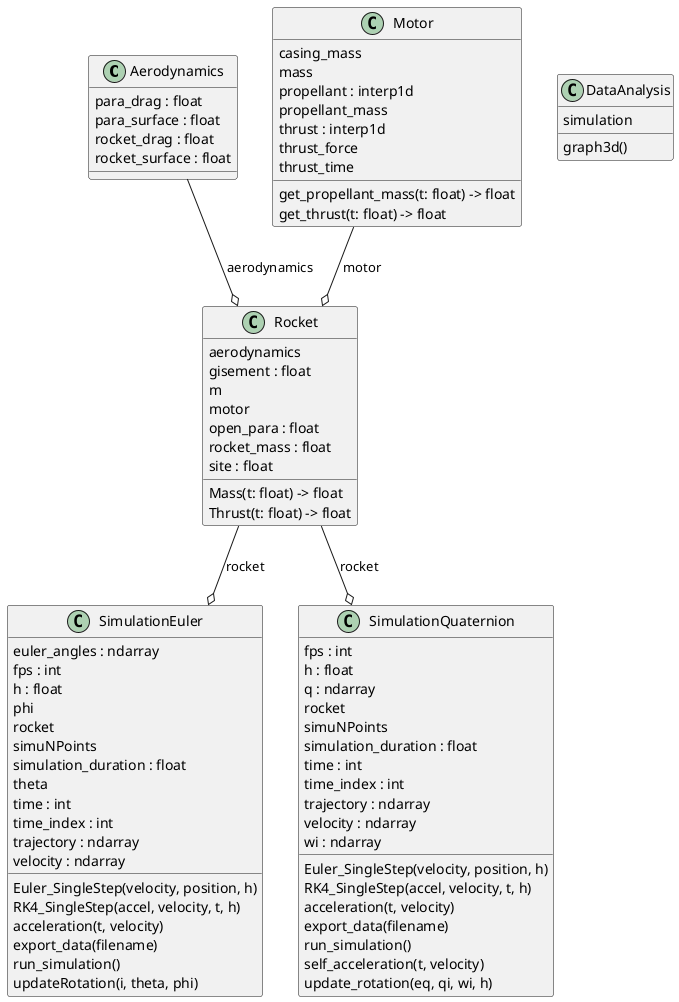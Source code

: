 @startuml classes
set namespaceSeparator none
class "Aerodynamics" as simulation.Aerodynamics {
  para_drag : float
  para_surface : float
  rocket_drag : float
  rocket_surface : float
}
class "DataAnalysis" as simulation.DataAnalysis {
  simulation
  graph3d()
}
class "Motor" as simulation.Motor {
  casing_mass
  mass
  propellant : interp1d
  propellant_mass
  thrust : interp1d
  thrust_force
  thrust_time
  get_propellant_mass(t: float) -> float
  get_thrust(t: float) -> float
}
class "Rocket" as simulation.Rocket {
  aerodynamics
  gisement : float
  m
  motor
  open_para : float
  rocket_mass : float
  site : float
  Mass(t: float) -> float
  Thrust(t: float) -> float
}
class "SimulationEuler" as simulation.SimulationEuler {
  euler_angles : ndarray
  fps : int
  h : float
  phi
  rocket
  simuNPoints
  simulation_duration : float
  theta
  time : int
  time_index : int
  trajectory : ndarray
  velocity : ndarray
  Euler_SingleStep(velocity, position, h)
  RK4_SingleStep(accel, velocity, t, h)
  acceleration(t, velocity)
  export_data(filename)
  run_simulation()
  updateRotation(i, theta, phi)
}
class "SimulationQuaternion" as simulation.SimulationQuaternion {
  fps : int
  h : float
  q : ndarray
  rocket
  simuNPoints
  simulation_duration : float
  time : int
  time_index : int
  trajectory : ndarray
  velocity : ndarray
  wi : ndarray
  Euler_SingleStep(velocity, position, h)
  RK4_SingleStep(accel, velocity, t, h)
  acceleration(t, velocity)
  export_data(filename)
  run_simulation()
  self_acceleration(t, velocity)
  update_rotation(eq, qi, wi, h)
}
simulation.Aerodynamics --o simulation.Rocket : aerodynamics
simulation.Motor --o simulation.Rocket : motor
simulation.Rocket --o simulation.SimulationEuler : rocket
simulation.Rocket --o simulation.SimulationQuaternion : rocket
@enduml
